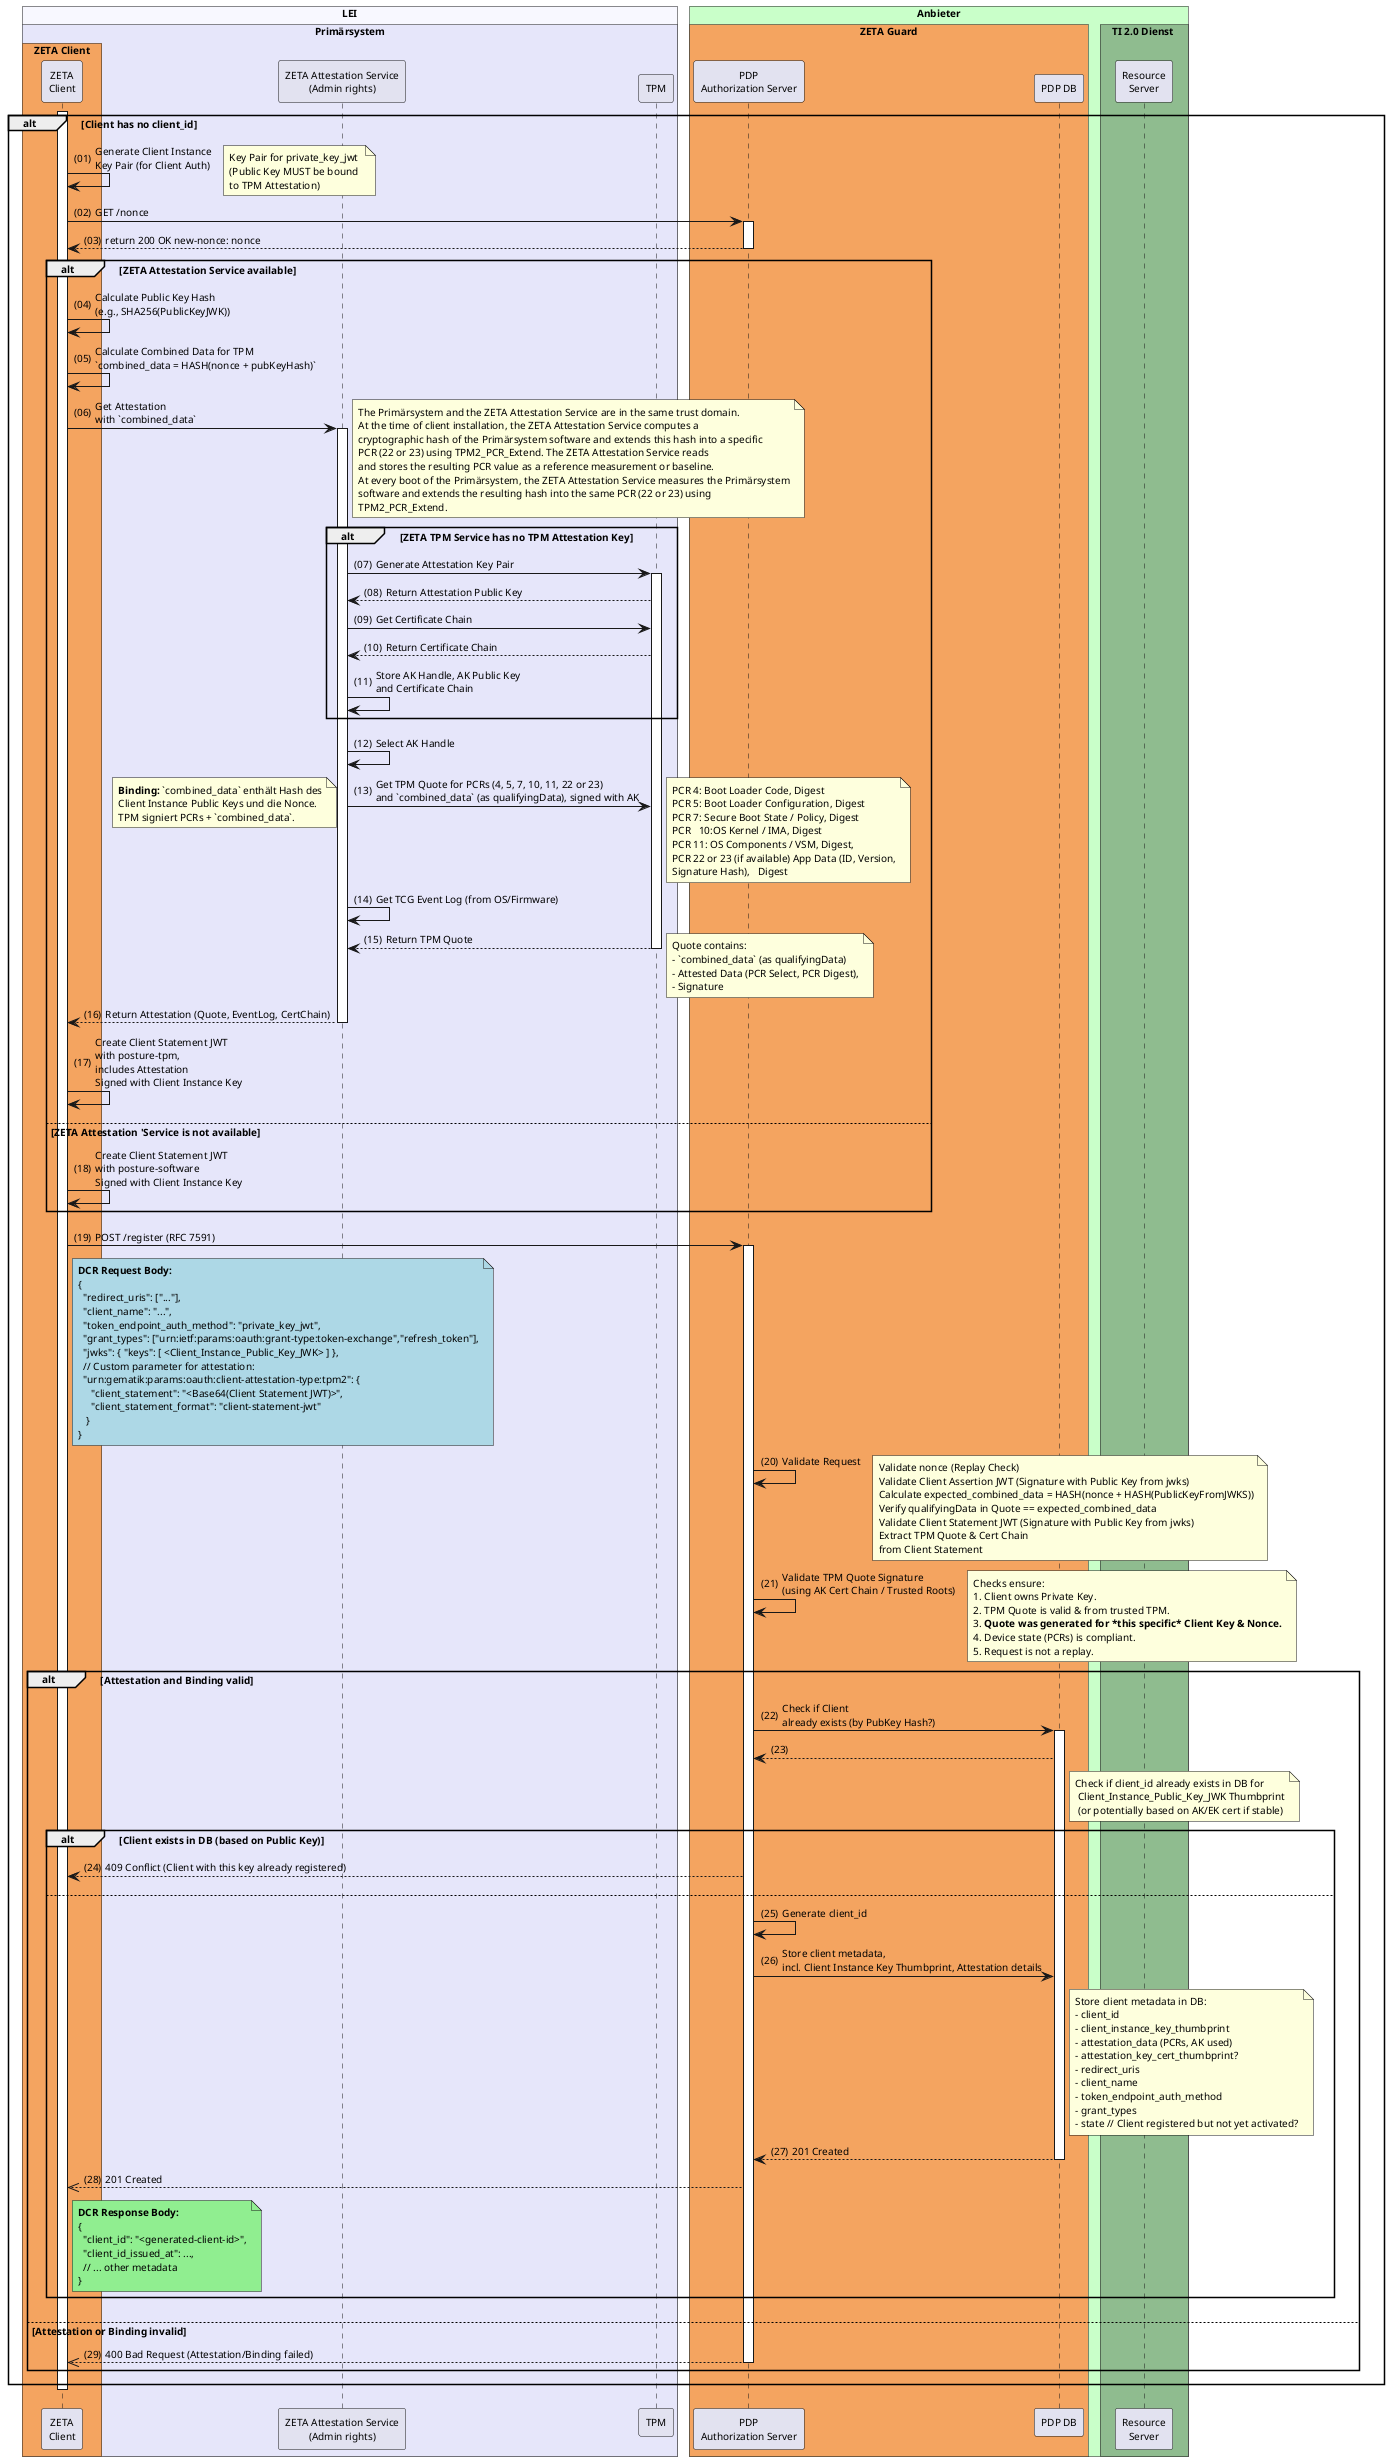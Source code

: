 @startuml "dynamic-client-registration-with-tpm-attestation"
autonumber "(00)"
skinparam defaultFontSize 10
skinparam defaultFontName Helvetica
skinparam DefaultMonospacedFontName Courier
skinparam lengthAdjust none
skinparam sequenceReferenceBackgroundColor White
skinparam SequenceReferenceFontSize 12
/'skinparam SequenceReferenceFontStyle bold
'/

!pragma teoz true

box "LEI" #GhostWhite
  box "Primärsystem" #Lavender
    box "ZETA Client" #SandyBrown
      participant Client as "ZETA\nClient"
    end box
    participant ZAS as "ZETA Attestation Service\n(Admin rights)"
    participant TPM as "TPM"
  end box
end box

box "Anbieter" #TECHNOLOGY
  box "ZETA Guard" #SandyBrown
    participant AuthS as "PDP\nAuthorization Server"
    participant PDPDB as "PDP DB"
  end box
    box TI 2.0 Dienst #DarkSeaGreen
      participant RS as "Resource\nServer"
    end box
end box

Client ++
alt Client has no client_id
  Client -> Client : Generate Client Instance\nKey Pair (for Client Auth)
  note right: Key Pair for private_key_jwt \n(Public Key MUST be bound\nto TPM Attestation)
  Client -> AuthS ++ : GET /nonce
  AuthS --> Client --: return 200 OK new-nonce: nonce

  alt ZETA Attestation Service available
    Client -> Client: Calculate Public Key Hash\n(e.g., SHA256(PublicKeyJWK))
    Client -> Client: Calculate Combined Data for TPM\n`combined_data = HASH(nonce + pubKeyHash)`
    Client -> ZAS ++ : Get Attestation\nwith `combined_data`
    alt ZETA TPM Service has no TPM Attestation Key
      note right: The Primärsystem and the ZETA Attestation Service are in the same trust domain.\nAt the time of client installation, the ZETA Attestation Service computes a\ncryptographic hash of the Primärsystem software and extends this hash into a specific\nPCR (22 or 23) using TPM2_PCR_Extend. The ZETA Attestation Service reads\nand stores the resulting PCR value as a reference measurement or baseline.\nAt every boot of the Primärsystem, the ZETA Attestation Service measures the Primärsystem\nsoftware and extends the resulting hash into the same PCR (22 or 23) using\nTPM2_PCR_Extend.
      ZAS -> TPM ++ : Generate Attestation Key Pair
      TPM --> ZAS: Return Attestation Public Key
      ZAS -> TPM: Get Certificate Chain
      TPM --> ZAS: Return Certificate Chain
      ZAS -> ZAS: Store AK Handle, AK Public Key\nand Certificate Chain
    end

    ZAS -> ZAS: Select AK Handle
    ZAS -> TPM: Get TPM Quote for PCRs (4, 5, 7, 10, 11, 22 or 23)\nand `combined_data` (as qualifyingData), signed with AK
    note left: **Binding:** `combined_data` enthält Hash des\nClient Instance Public Keys und die Nonce.\nTPM signiert PCRs + `combined_data`.
    note right: PCR 4: Boot Loader Code, Digest\nPCR 5: Boot Loader Configuration, Digest\nPCR 7: Secure Boot State / Policy, Digest\nPCR   10:OS Kernel / IMA, Digest\nPCR 11: OS Components / VSM, Digest,\nPCR 22 or 23 (if available) App Data (ID, Version,\nSignature Hash),   Digest
    ZAS -> ZAS: Get TCG Event Log (from OS/Firmware)
    TPM --> ZAS --: Return TPM Quote
    note right: Quote contains:\n- `combined_data` (as qualifyingData)\n- Attested Data (PCR Select, PCR Digest),\n- Signature
    ZAS --> Client --: Return Attestation (Quote, EventLog, CertChain)
    Client -> Client: Create Client Statement JWT\nwith posture-tpm,\nincludes Attestation\nSigned with Client Instance Key
  else ZETA Attestation 'Service is not available
    Client -> Client: Create Client Statement JWT\nwith posture-software\nSigned with Client Instance Key
  end
  note right: Attestation Statement includes:\n- product_id\n- product_version\n- posture\n- attestation (containing Quote etc.)


  Client -> AuthS ++ : POST /register (RFC 7591)
  note right of Client #lightblue
      **DCR Request Body:**
      {
        "redirect_uris": ["..."],
        "client_name": "...",
        "token_endpoint_auth_method": "private_key_jwt",
        "grant_types": ["urn:ietf:params:oauth:grant-type:token-exchange","refresh_token"],
        "jwks": { "keys": [ <Client_Instance_Public_Key_JWK> ] },
        // Custom parameter for attestation:
        "urn:gematik:params:oauth:client-attestation-type:tpm2": {
           "client_statement": "<Base64(Client Statement JWT)>",
           "client_statement_format": "client-statement-jwt"
         }
      }
  end note
  AuthS -> AuthS : Validate Request
  note right: Validate nonce (Replay Check)\nValidate Client Assertion JWT (Signature with Public Key from jwks)\nCalculate expected_combined_data = HASH(nonce + HASH(PublicKeyFromJWKS))\nVerify qualifyingData in Quote == expected_combined_data\nValidate Client Statement JWT (Signature with Public Key from jwks)\nExtract TPM Quote & Cert Chain\nfrom Client Statement

  AuthS -> AuthS : Validate TPM Quote Signature\n(using AK Cert Chain / Trusted Roots)
  note right: Checks ensure:\n1. Client owns Private Key.\n2. TPM Quote is valid & from trusted TPM.\n3. **Quote was generated for *this specific* Client Key & Nonce.**\n4. Device state (PCRs) is compliant.\n5. Request is not a replay.
  alt Attestation and Binding valid
    AuthS -> PDPDB ++ : Check if Client\nalready exists (by PubKey Hash?)
    PDPDB --> AuthS:
    note right of PDPDB
      Check if client_id already exists in DB for
       Client_Instance_Public_Key_JWK Thumbprint
       (or potentially based on AK/EK cert if stable)
    end note
    alt Client exists in DB (based on Public Key)
      AuthS --> Client : 409 Conflict (Client with this key already registered)
    else
      AuthS -> AuthS : Generate client_id
      AuthS -> PDPDB: Store client metadata,\nincl. Client Instance Key Thumbprint, Attestation details
      note right of PDPDB
        Store client metadata in DB:
        - client_id
        - client_instance_key_thumbprint
        - attestation_data (PCRs, AK used)
        - attestation_key_cert_thumbprint?
        - redirect_uris
        - client_name
        - token_endpoint_auth_method
        - grant_types
        - state // Client registered but not yet activated?
      end note
      PDPDB --> AuthS --: 201 Created
      AuthS -->> Client: 201 Created
      note right of Client #lightgreen
          **DCR Response Body:**
          {
            "client_id": "<generated-client-id>",
            "client_id_issued_at": ...,
            // ... other metadata
          }
      end note
    end
  else Attestation or Binding invalid
    AuthS -->> Client -- : 400 Bad Request (Attestation/Binding failed)
  end

  Client --
end

@enduml